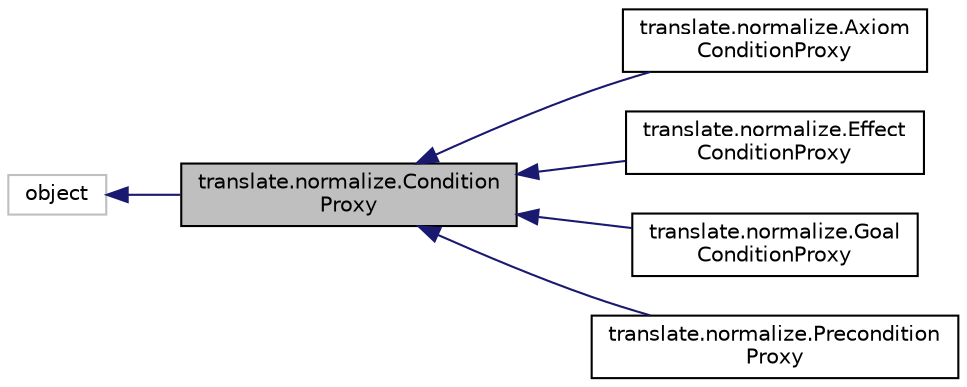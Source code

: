 digraph "translate.normalize.ConditionProxy"
{
  edge [fontname="Helvetica",fontsize="10",labelfontname="Helvetica",labelfontsize="10"];
  node [fontname="Helvetica",fontsize="10",shape=record];
  rankdir="LR";
  Node1 [label="translate.normalize.Condition\lProxy",height=0.2,width=0.4,color="black", fillcolor="grey75", style="filled", fontcolor="black"];
  Node2 -> Node1 [dir="back",color="midnightblue",fontsize="10",style="solid",fontname="Helvetica"];
  Node2 [label="object",height=0.2,width=0.4,color="grey75", fillcolor="white", style="filled"];
  Node1 -> Node3 [dir="back",color="midnightblue",fontsize="10",style="solid",fontname="Helvetica"];
  Node3 [label="translate.normalize.Axiom\lConditionProxy",height=0.2,width=0.4,color="black", fillcolor="white", style="filled",URL="$classtranslate_1_1normalize_1_1AxiomConditionProxy.html"];
  Node1 -> Node4 [dir="back",color="midnightblue",fontsize="10",style="solid",fontname="Helvetica"];
  Node4 [label="translate.normalize.Effect\lConditionProxy",height=0.2,width=0.4,color="black", fillcolor="white", style="filled",URL="$classtranslate_1_1normalize_1_1EffectConditionProxy.html"];
  Node1 -> Node5 [dir="back",color="midnightblue",fontsize="10",style="solid",fontname="Helvetica"];
  Node5 [label="translate.normalize.Goal\lConditionProxy",height=0.2,width=0.4,color="black", fillcolor="white", style="filled",URL="$classtranslate_1_1normalize_1_1GoalConditionProxy.html"];
  Node1 -> Node6 [dir="back",color="midnightblue",fontsize="10",style="solid",fontname="Helvetica"];
  Node6 [label="translate.normalize.Precondition\lProxy",height=0.2,width=0.4,color="black", fillcolor="white", style="filled",URL="$classtranslate_1_1normalize_1_1PreconditionProxy.html"];
}
